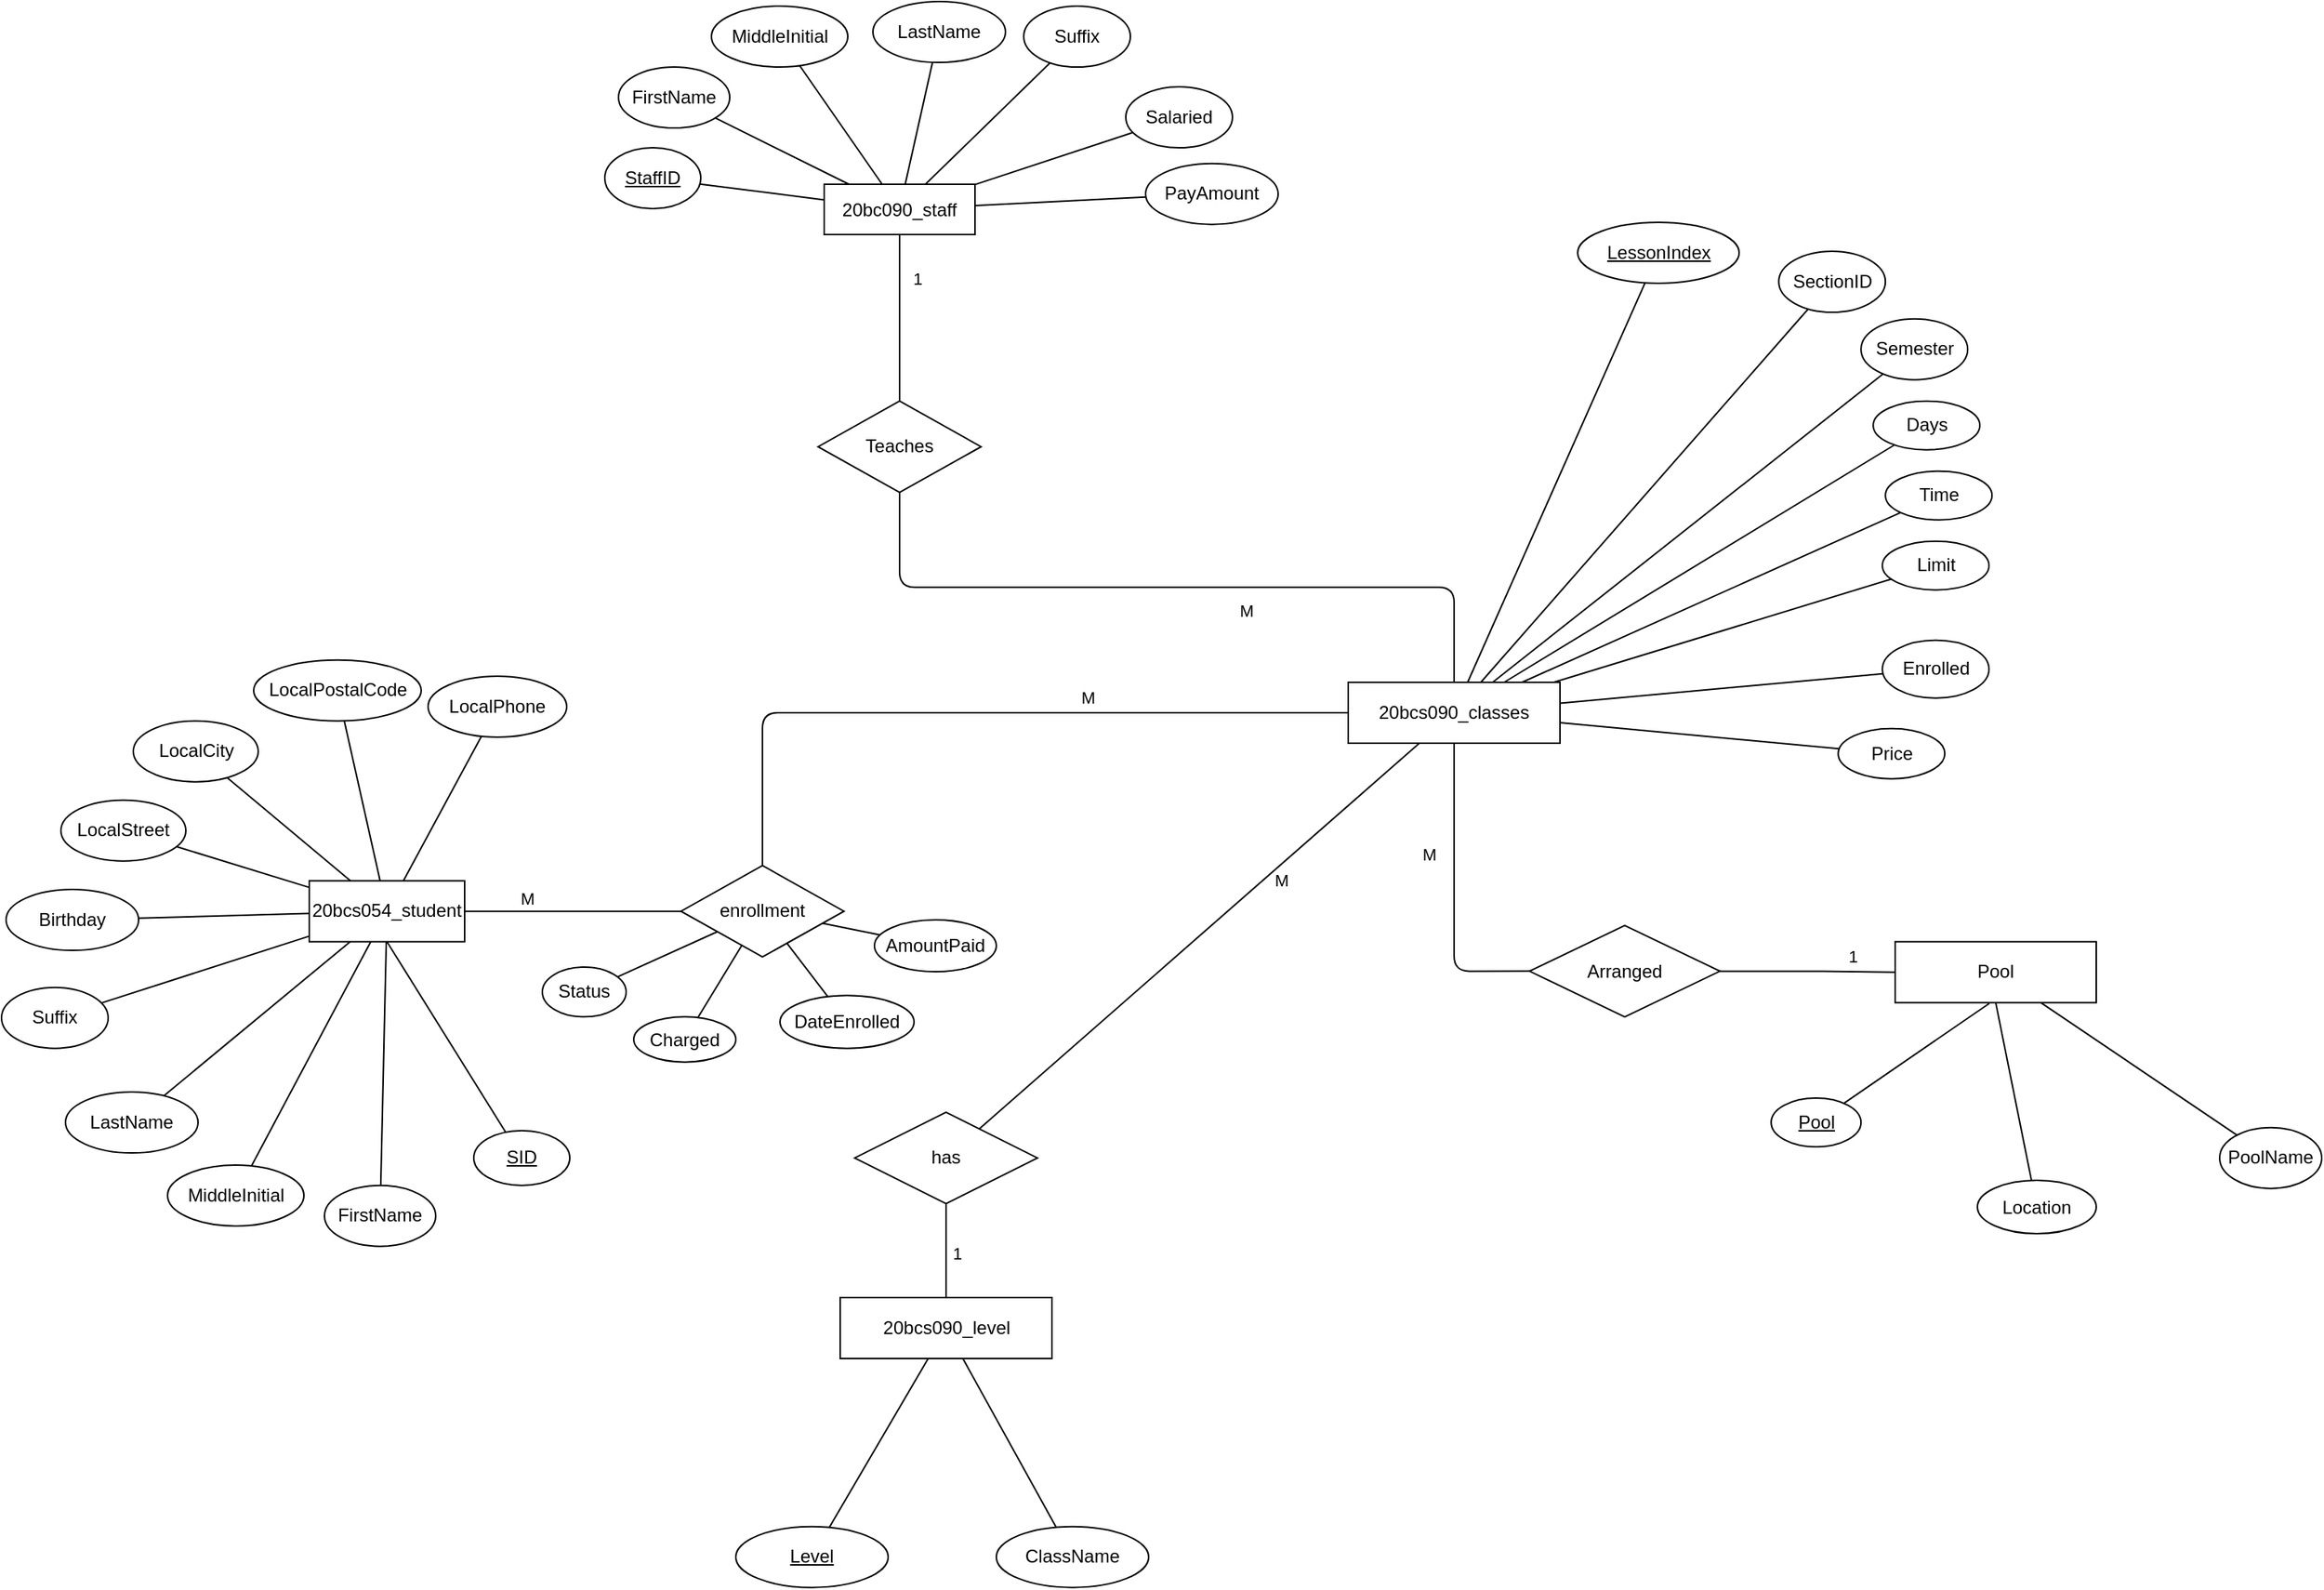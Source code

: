 <mxfile version="16.4.0" type="device"><diagram id="lTKcX8CWJpldXRQa8QjM" name="Page-1"><mxGraphModel dx="1978" dy="1405" grid="0" gridSize="10" guides="1" tooltips="1" connect="1" arrows="1" fold="1" page="0" pageScale="1" pageWidth="1100" pageHeight="850" math="0" shadow="0"><root><mxCell id="0"/><mxCell id="1" parent="0"/><mxCell id="DcmBrMfT6RgIFSw1Zs6l-25" style="edgeStyle=orthogonalEdgeStyle;curved=0;rounded=1;sketch=0;orthogonalLoop=1;jettySize=auto;html=1;entryX=0;entryY=0.5;entryDx=0;entryDy=0;endArrow=none;endFill=0;" parent="1" source="DcmBrMfT6RgIFSw1Zs6l-1" target="DcmBrMfT6RgIFSw1Zs6l-3" edge="1"><mxGeometry relative="1" as="geometry"/></mxCell><mxCell id="DcmBrMfT6RgIFSw1Zs6l-32" value="M" style="edgeLabel;html=1;align=center;verticalAlign=middle;resizable=0;points=[];labelBackgroundColor=none;" parent="DcmBrMfT6RgIFSw1Zs6l-25" vertex="1" connectable="0"><mxGeometry x="-0.165" relative="1" as="geometry"><mxPoint x="-19" y="-9" as="offset"/></mxGeometry></mxCell><mxCell id="DcmBrMfT6RgIFSw1Zs6l-1" value="20bcs054_student" style="whiteSpace=wrap;html=1;align=center;rounded=0;sketch=0;" parent="1" vertex="1"><mxGeometry x="17" y="227.33" width="102" height="40" as="geometry"/></mxCell><mxCell id="DcmBrMfT6RgIFSw1Zs6l-18" value="M" style="rounded=1;sketch=0;orthogonalLoop=1;jettySize=auto;html=1;endArrow=none;endFill=0;labelBackgroundColor=none;" parent="1" source="DcmBrMfT6RgIFSw1Zs6l-2" target="DcmBrMfT6RgIFSw1Zs6l-15" edge="1"><mxGeometry x="-0.333" y="8" relative="1" as="geometry"><mxPoint as="offset"/></mxGeometry></mxCell><mxCell id="DcmBrMfT6RgIFSw1Zs6l-23" style="edgeStyle=orthogonalEdgeStyle;curved=0;rounded=1;sketch=0;orthogonalLoop=1;jettySize=auto;html=1;entryX=0;entryY=0.5;entryDx=0;entryDy=0;endArrow=none;endFill=0;" parent="1" source="DcmBrMfT6RgIFSw1Zs6l-2" target="DcmBrMfT6RgIFSw1Zs6l-13" edge="1"><mxGeometry relative="1" as="geometry"/></mxCell><mxCell id="DcmBrMfT6RgIFSw1Zs6l-28" value="M" style="edgeLabel;html=1;align=center;verticalAlign=middle;resizable=0;points=[];labelBackgroundColor=none;" parent="DcmBrMfT6RgIFSw1Zs6l-23" vertex="1" connectable="0"><mxGeometry x="-0.165" relative="1" as="geometry"><mxPoint x="-17" y="-10" as="offset"/></mxGeometry></mxCell><mxCell id="DcmBrMfT6RgIFSw1Zs6l-30" style="edgeStyle=orthogonalEdgeStyle;curved=0;rounded=1;sketch=0;orthogonalLoop=1;jettySize=auto;html=1;exitX=0;exitY=0.5;exitDx=0;exitDy=0;endArrow=none;endFill=0;" parent="1" source="DcmBrMfT6RgIFSw1Zs6l-2" target="DcmBrMfT6RgIFSw1Zs6l-3" edge="1"><mxGeometry relative="1" as="geometry"/></mxCell><mxCell id="DcmBrMfT6RgIFSw1Zs6l-31" value="M" style="edgeLabel;html=1;align=center;verticalAlign=middle;resizable=0;points=[];labelBackgroundColor=none;" parent="DcmBrMfT6RgIFSw1Zs6l-30" vertex="1" connectable="0"><mxGeometry x="-0.146" y="1" relative="1" as="geometry"><mxPoint x="36" y="-11" as="offset"/></mxGeometry></mxCell><mxCell id="DcmBrMfT6RgIFSw1Zs6l-2" value="20bcs090_classes" style="whiteSpace=wrap;html=1;align=center;rounded=0;sketch=0;" parent="1" vertex="1"><mxGeometry x="699" y="97.0" width="139" height="40" as="geometry"/></mxCell><mxCell id="DcmBrMfT6RgIFSw1Zs6l-3" value="enrollment" style="shape=rhombus;perimeter=rhombusPerimeter;whiteSpace=wrap;html=1;align=center;rounded=0;sketch=0;" parent="1" vertex="1"><mxGeometry x="261" y="217.33" width="107" height="60" as="geometry"/></mxCell><mxCell id="DcmBrMfT6RgIFSw1Zs6l-21" value="1" style="edgeStyle=orthogonalEdgeStyle;curved=0;rounded=1;sketch=0;orthogonalLoop=1;jettySize=auto;html=1;endArrow=none;endFill=0;labelBackgroundColor=none;" parent="1" source="DcmBrMfT6RgIFSw1Zs6l-7" target="DcmBrMfT6RgIFSw1Zs6l-10" edge="1"><mxGeometry x="-0.465" y="11" relative="1" as="geometry"><mxPoint as="offset"/></mxGeometry></mxCell><mxCell id="DcmBrMfT6RgIFSw1Zs6l-7" value="20bc090_staff" style="whiteSpace=wrap;html=1;align=center;rounded=0;sketch=0;" parent="1" vertex="1"><mxGeometry x="355" y="-230.0" width="99" height="33.01" as="geometry"/></mxCell><mxCell id="DcmBrMfT6RgIFSw1Zs6l-20" style="edgeStyle=orthogonalEdgeStyle;curved=0;rounded=1;sketch=0;orthogonalLoop=1;jettySize=auto;html=1;exitX=0.5;exitY=1;exitDx=0;exitDy=0;entryX=0.5;entryY=0;entryDx=0;entryDy=0;endArrow=none;endFill=0;" parent="1" source="DcmBrMfT6RgIFSw1Zs6l-10" target="DcmBrMfT6RgIFSw1Zs6l-2" edge="1"><mxGeometry relative="1" as="geometry"/></mxCell><mxCell id="DcmBrMfT6RgIFSw1Zs6l-33" value="M" style="edgeLabel;html=1;align=center;verticalAlign=middle;resizable=0;points=[];labelBackgroundColor=none;" parent="DcmBrMfT6RgIFSw1Zs6l-20" vertex="1" connectable="0"><mxGeometry x="0.148" y="1" relative="1" as="geometry"><mxPoint x="9" y="16" as="offset"/></mxGeometry></mxCell><mxCell id="DcmBrMfT6RgIFSw1Zs6l-10" value="Teaches" style="shape=rhombus;perimeter=rhombusPerimeter;whiteSpace=wrap;html=1;align=center;rounded=0;sketch=0;" parent="1" vertex="1"><mxGeometry x="351" y="-87.67" width="107" height="60" as="geometry"/></mxCell><mxCell id="DcmBrMfT6RgIFSw1Zs6l-12" value="Pool" style="whiteSpace=wrap;html=1;align=center;rounded=0;sketch=0;" parent="1" vertex="1"><mxGeometry x="1058" y="267.33" width="132" height="40" as="geometry"/></mxCell><mxCell id="DcmBrMfT6RgIFSw1Zs6l-24" style="edgeStyle=orthogonalEdgeStyle;curved=0;rounded=1;sketch=0;orthogonalLoop=1;jettySize=auto;html=1;entryX=0;entryY=0.5;entryDx=0;entryDy=0;endArrow=none;endFill=0;" parent="1" source="DcmBrMfT6RgIFSw1Zs6l-13" target="DcmBrMfT6RgIFSw1Zs6l-12" edge="1"><mxGeometry relative="1" as="geometry"/></mxCell><mxCell id="DcmBrMfT6RgIFSw1Zs6l-27" value="&lt;font color=&quot;#000000&quot;&gt;1&lt;/font&gt;" style="edgeLabel;html=1;align=center;verticalAlign=middle;resizable=0;points=[];labelBackgroundColor=none;" parent="DcmBrMfT6RgIFSw1Zs6l-24" vertex="1" connectable="0"><mxGeometry x="0.36" y="-1" relative="1" as="geometry"><mxPoint x="9" y="-12" as="offset"/></mxGeometry></mxCell><mxCell id="DcmBrMfT6RgIFSw1Zs6l-13" value="Arranged" style="shape=rhombus;perimeter=rhombusPerimeter;whiteSpace=wrap;html=1;align=center;rounded=0;sketch=0;" parent="1" vertex="1"><mxGeometry x="818" y="256.67" width="125" height="60" as="geometry"/></mxCell><mxCell id="DcmBrMfT6RgIFSw1Zs6l-14" value="20bcs090_level" style="whiteSpace=wrap;html=1;align=center;rounded=0;sketch=0;" parent="1" vertex="1"><mxGeometry x="365.5" y="501.0" width="139" height="40" as="geometry"/></mxCell><mxCell id="DcmBrMfT6RgIFSw1Zs6l-19" value="1" style="edgeStyle=orthogonalEdgeStyle;curved=0;rounded=1;sketch=0;orthogonalLoop=1;jettySize=auto;html=1;entryX=0.5;entryY=0;entryDx=0;entryDy=0;endArrow=none;endFill=0;labelBackgroundColor=none;" parent="1" source="DcmBrMfT6RgIFSw1Zs6l-15" target="DcmBrMfT6RgIFSw1Zs6l-14" edge="1"><mxGeometry x="0.068" y="7" relative="1" as="geometry"><mxPoint as="offset"/></mxGeometry></mxCell><mxCell id="DcmBrMfT6RgIFSw1Zs6l-15" value="has" style="shape=rhombus;perimeter=rhombusPerimeter;whiteSpace=wrap;html=1;align=center;rounded=0;sketch=0;" parent="1" vertex="1"><mxGeometry x="375" y="379.33" width="120" height="60" as="geometry"/></mxCell><mxCell id="DcmBrMfT6RgIFSw1Zs6l-43" style="edgeStyle=none;rounded=1;sketch=0;orthogonalLoop=1;jettySize=auto;html=1;labelBackgroundColor=none;endArrow=none;endFill=0;" parent="1" source="DcmBrMfT6RgIFSw1Zs6l-39" target="DcmBrMfT6RgIFSw1Zs6l-14" edge="1"><mxGeometry relative="1" as="geometry"/></mxCell><mxCell id="DcmBrMfT6RgIFSw1Zs6l-39" value="ClassName" style="ellipse;whiteSpace=wrap;html=1;align=center;rounded=0;labelBackgroundColor=none;sketch=0;" parent="1" vertex="1"><mxGeometry x="468" y="651.33" width="100" height="40" as="geometry"/></mxCell><mxCell id="DcmBrMfT6RgIFSw1Zs6l-42" style="rounded=1;sketch=0;orthogonalLoop=1;jettySize=auto;html=1;labelBackgroundColor=none;endArrow=none;endFill=0;" parent="1" source="DcmBrMfT6RgIFSw1Zs6l-41" target="DcmBrMfT6RgIFSw1Zs6l-14" edge="1"><mxGeometry relative="1" as="geometry"/></mxCell><mxCell id="DcmBrMfT6RgIFSw1Zs6l-41" value="Level" style="ellipse;whiteSpace=wrap;html=1;align=center;fontStyle=4;rounded=0;labelBackgroundColor=none;sketch=0;" parent="1" vertex="1"><mxGeometry x="297" y="651.33" width="100" height="40" as="geometry"/></mxCell><mxCell id="DcmBrMfT6RgIFSw1Zs6l-48" style="edgeStyle=none;rounded=1;sketch=0;orthogonalLoop=1;jettySize=auto;html=1;entryX=0.468;entryY=1.013;entryDx=0;entryDy=0;entryPerimeter=0;labelBackgroundColor=none;endArrow=none;endFill=0;" parent="1" source="DcmBrMfT6RgIFSw1Zs6l-44" target="DcmBrMfT6RgIFSw1Zs6l-12" edge="1"><mxGeometry relative="1" as="geometry"/></mxCell><mxCell id="DcmBrMfT6RgIFSw1Zs6l-44" value="Pool" style="ellipse;whiteSpace=wrap;html=1;align=center;fontStyle=4;rounded=0;labelBackgroundColor=none;sketch=0;" parent="1" vertex="1"><mxGeometry x="976.6" y="370" width="59" height="32" as="geometry"/></mxCell><mxCell id="DcmBrMfT6RgIFSw1Zs6l-49" style="edgeStyle=none;rounded=1;sketch=0;orthogonalLoop=1;jettySize=auto;html=1;labelBackgroundColor=none;endArrow=none;endFill=0;" parent="1" source="DcmBrMfT6RgIFSw1Zs6l-45" target="DcmBrMfT6RgIFSw1Zs6l-12" edge="1"><mxGeometry relative="1" as="geometry"/></mxCell><mxCell id="DcmBrMfT6RgIFSw1Zs6l-45" value="PoolName" style="ellipse;whiteSpace=wrap;html=1;align=center;rounded=0;labelBackgroundColor=none;sketch=0;" parent="1" vertex="1"><mxGeometry x="1271" y="389.33" width="67" height="40" as="geometry"/></mxCell><mxCell id="DcmBrMfT6RgIFSw1Zs6l-50" style="edgeStyle=none;rounded=1;sketch=0;orthogonalLoop=1;jettySize=auto;html=1;labelBackgroundColor=none;endArrow=none;endFill=0;entryX=0.5;entryY=1;entryDx=0;entryDy=0;" parent="1" source="DcmBrMfT6RgIFSw1Zs6l-46" target="DcmBrMfT6RgIFSw1Zs6l-12" edge="1"><mxGeometry relative="1" as="geometry"/></mxCell><mxCell id="DcmBrMfT6RgIFSw1Zs6l-46" value="Location" style="ellipse;whiteSpace=wrap;html=1;align=center;rounded=0;labelBackgroundColor=none;sketch=0;" parent="1" vertex="1"><mxGeometry x="1112" y="424" width="78" height="35" as="geometry"/></mxCell><mxCell id="DcmBrMfT6RgIFSw1Zs6l-63" style="edgeStyle=none;rounded=1;sketch=0;orthogonalLoop=1;jettySize=auto;html=1;labelBackgroundColor=none;endArrow=none;endFill=0;" parent="1" source="DcmBrMfT6RgIFSw1Zs6l-51" target="DcmBrMfT6RgIFSw1Zs6l-7" edge="1"><mxGeometry relative="1" as="geometry"/></mxCell><mxCell id="DcmBrMfT6RgIFSw1Zs6l-51" value="FirstName" style="ellipse;whiteSpace=wrap;html=1;align=center;rounded=0;labelBackgroundColor=none;sketch=0;" parent="1" vertex="1"><mxGeometry x="220" y="-307.0" width="73" height="40" as="geometry"/></mxCell><mxCell id="DcmBrMfT6RgIFSw1Zs6l-64" style="edgeStyle=none;rounded=1;sketch=0;orthogonalLoop=1;jettySize=auto;html=1;labelBackgroundColor=none;endArrow=none;endFill=0;" parent="1" source="DcmBrMfT6RgIFSw1Zs6l-52" target="DcmBrMfT6RgIFSw1Zs6l-7" edge="1"><mxGeometry relative="1" as="geometry"/></mxCell><mxCell id="DcmBrMfT6RgIFSw1Zs6l-52" value="StaffID" style="ellipse;whiteSpace=wrap;html=1;align=center;fontStyle=4;rounded=0;labelBackgroundColor=none;sketch=0;" parent="1" vertex="1"><mxGeometry x="211" y="-254.0" width="63" height="40" as="geometry"/></mxCell><mxCell id="DcmBrMfT6RgIFSw1Zs6l-62" style="edgeStyle=none;rounded=1;sketch=0;orthogonalLoop=1;jettySize=auto;html=1;labelBackgroundColor=none;endArrow=none;endFill=0;" parent="1" source="DcmBrMfT6RgIFSw1Zs6l-53" target="DcmBrMfT6RgIFSw1Zs6l-7" edge="1"><mxGeometry relative="1" as="geometry"/></mxCell><mxCell id="DcmBrMfT6RgIFSw1Zs6l-53" value="MiddleInitial" style="ellipse;whiteSpace=wrap;html=1;align=center;rounded=0;labelBackgroundColor=none;sketch=0;" parent="1" vertex="1"><mxGeometry x="281" y="-347.0" width="89.5" height="40" as="geometry"/></mxCell><mxCell id="DcmBrMfT6RgIFSw1Zs6l-61" style="edgeStyle=none;rounded=1;sketch=0;orthogonalLoop=1;jettySize=auto;html=1;labelBackgroundColor=none;endArrow=none;endFill=0;" parent="1" source="DcmBrMfT6RgIFSw1Zs6l-54" target="DcmBrMfT6RgIFSw1Zs6l-7" edge="1"><mxGeometry relative="1" as="geometry"/></mxCell><mxCell id="DcmBrMfT6RgIFSw1Zs6l-54" value="LastName" style="ellipse;whiteSpace=wrap;html=1;align=center;rounded=0;labelBackgroundColor=none;sketch=0;" parent="1" vertex="1"><mxGeometry x="387" y="-350.0" width="87" height="40" as="geometry"/></mxCell><mxCell id="DcmBrMfT6RgIFSw1Zs6l-60" style="edgeStyle=none;rounded=1;sketch=0;orthogonalLoop=1;jettySize=auto;html=1;labelBackgroundColor=none;endArrow=none;endFill=0;" parent="1" source="DcmBrMfT6RgIFSw1Zs6l-55" target="DcmBrMfT6RgIFSw1Zs6l-7" edge="1"><mxGeometry relative="1" as="geometry"/></mxCell><mxCell id="DcmBrMfT6RgIFSw1Zs6l-55" value="Suffix" style="ellipse;whiteSpace=wrap;html=1;align=center;rounded=0;labelBackgroundColor=none;sketch=0;" parent="1" vertex="1"><mxGeometry x="486" y="-347.0" width="70" height="40" as="geometry"/></mxCell><mxCell id="DcmBrMfT6RgIFSw1Zs6l-59" style="edgeStyle=none;rounded=1;sketch=0;orthogonalLoop=1;jettySize=auto;html=1;labelBackgroundColor=none;endArrow=none;endFill=0;" parent="1" source="DcmBrMfT6RgIFSw1Zs6l-56" target="DcmBrMfT6RgIFSw1Zs6l-7" edge="1"><mxGeometry relative="1" as="geometry"/></mxCell><mxCell id="DcmBrMfT6RgIFSw1Zs6l-56" value="Salaried" style="ellipse;whiteSpace=wrap;html=1;align=center;rounded=0;labelBackgroundColor=none;sketch=0;" parent="1" vertex="1"><mxGeometry x="553" y="-294.0" width="70" height="40" as="geometry"/></mxCell><mxCell id="DcmBrMfT6RgIFSw1Zs6l-58" value="" style="edgeStyle=none;rounded=1;sketch=0;orthogonalLoop=1;jettySize=auto;html=1;labelBackgroundColor=none;endArrow=none;endFill=0;" parent="1" source="DcmBrMfT6RgIFSw1Zs6l-57" target="DcmBrMfT6RgIFSw1Zs6l-7" edge="1"><mxGeometry relative="1" as="geometry"><mxPoint x="556.122" y="-219.504" as="sourcePoint"/></mxGeometry></mxCell><mxCell id="DcmBrMfT6RgIFSw1Zs6l-57" value="PayAmount" style="ellipse;whiteSpace=wrap;html=1;align=center;rounded=0;labelBackgroundColor=none;sketch=0;" parent="1" vertex="1"><mxGeometry x="566" y="-243.67" width="87" height="40" as="geometry"/></mxCell><mxCell id="DcmBrMfT6RgIFSw1Zs6l-77" style="edgeStyle=none;rounded=1;sketch=0;orthogonalLoop=1;jettySize=auto;html=1;labelBackgroundColor=none;endArrow=none;endFill=0;" parent="1" source="DcmBrMfT6RgIFSw1Zs6l-65" target="DcmBrMfT6RgIFSw1Zs6l-2" edge="1"><mxGeometry relative="1" as="geometry"/></mxCell><mxCell id="DcmBrMfT6RgIFSw1Zs6l-65" value="LessonIndex" style="ellipse;whiteSpace=wrap;html=1;align=center;fontStyle=4;rounded=0;labelBackgroundColor=none;sketch=0;" parent="1" vertex="1"><mxGeometry x="849.6" y="-205" width="106" height="40" as="geometry"/></mxCell><mxCell id="DcmBrMfT6RgIFSw1Zs6l-78" style="edgeStyle=none;rounded=1;sketch=0;orthogonalLoop=1;jettySize=auto;html=1;labelBackgroundColor=none;endArrow=none;endFill=0;" parent="1" source="DcmBrMfT6RgIFSw1Zs6l-67" target="DcmBrMfT6RgIFSw1Zs6l-2" edge="1"><mxGeometry relative="1" as="geometry"/></mxCell><mxCell id="DcmBrMfT6RgIFSw1Zs6l-67" value="SectionID" style="ellipse;whiteSpace=wrap;html=1;align=center;rounded=0;labelBackgroundColor=none;sketch=0;" parent="1" vertex="1"><mxGeometry x="981.6" y="-186" width="70" height="40" as="geometry"/></mxCell><mxCell id="DcmBrMfT6RgIFSw1Zs6l-79" style="edgeStyle=none;rounded=1;sketch=0;orthogonalLoop=1;jettySize=auto;html=1;labelBackgroundColor=none;endArrow=none;endFill=0;" parent="1" source="DcmBrMfT6RgIFSw1Zs6l-68" target="DcmBrMfT6RgIFSw1Zs6l-2" edge="1"><mxGeometry relative="1" as="geometry"/></mxCell><mxCell id="DcmBrMfT6RgIFSw1Zs6l-68" value="Semester" style="ellipse;whiteSpace=wrap;html=1;align=center;rounded=0;labelBackgroundColor=none;sketch=0;" parent="1" vertex="1"><mxGeometry x="1035.6" y="-141.67" width="70" height="40" as="geometry"/></mxCell><mxCell id="DcmBrMfT6RgIFSw1Zs6l-80" style="edgeStyle=none;rounded=1;sketch=0;orthogonalLoop=1;jettySize=auto;html=1;labelBackgroundColor=none;endArrow=none;endFill=0;" parent="1" source="DcmBrMfT6RgIFSw1Zs6l-69" target="DcmBrMfT6RgIFSw1Zs6l-2" edge="1"><mxGeometry relative="1" as="geometry"/></mxCell><mxCell id="DcmBrMfT6RgIFSw1Zs6l-69" value="Days" style="ellipse;whiteSpace=wrap;html=1;align=center;rounded=0;labelBackgroundColor=none;sketch=0;" parent="1" vertex="1"><mxGeometry x="1043.6" y="-87.67" width="70" height="32" as="geometry"/></mxCell><mxCell id="DcmBrMfT6RgIFSw1Zs6l-81" style="edgeStyle=none;rounded=1;sketch=0;orthogonalLoop=1;jettySize=auto;html=1;labelBackgroundColor=none;endArrow=none;endFill=0;" parent="1" source="DcmBrMfT6RgIFSw1Zs6l-70" target="DcmBrMfT6RgIFSw1Zs6l-2" edge="1"><mxGeometry relative="1" as="geometry"/></mxCell><mxCell id="DcmBrMfT6RgIFSw1Zs6l-70" value="Time" style="ellipse;whiteSpace=wrap;html=1;align=center;rounded=0;labelBackgroundColor=none;sketch=0;" parent="1" vertex="1"><mxGeometry x="1051.6" y="-41.67" width="70" height="32" as="geometry"/></mxCell><mxCell id="DcmBrMfT6RgIFSw1Zs6l-82" style="edgeStyle=none;rounded=1;sketch=0;orthogonalLoop=1;jettySize=auto;html=1;labelBackgroundColor=none;endArrow=none;endFill=0;" parent="1" source="DcmBrMfT6RgIFSw1Zs6l-73" target="DcmBrMfT6RgIFSw1Zs6l-2" edge="1"><mxGeometry relative="1" as="geometry"/></mxCell><mxCell id="DcmBrMfT6RgIFSw1Zs6l-73" value="Limit" style="ellipse;whiteSpace=wrap;html=1;align=center;rounded=0;labelBackgroundColor=none;sketch=0;" parent="1" vertex="1"><mxGeometry x="1049.6" y="4.33" width="70" height="32" as="geometry"/></mxCell><mxCell id="DcmBrMfT6RgIFSw1Zs6l-83" style="edgeStyle=none;rounded=1;sketch=0;orthogonalLoop=1;jettySize=auto;html=1;labelBackgroundColor=none;endArrow=none;endFill=0;" parent="1" source="DcmBrMfT6RgIFSw1Zs6l-74" target="DcmBrMfT6RgIFSw1Zs6l-2" edge="1"><mxGeometry relative="1" as="geometry"/></mxCell><mxCell id="DcmBrMfT6RgIFSw1Zs6l-74" value="Enrolled" style="ellipse;whiteSpace=wrap;html=1;align=center;rounded=0;labelBackgroundColor=none;sketch=0;" parent="1" vertex="1"><mxGeometry x="1049.6" y="69.33" width="70" height="38" as="geometry"/></mxCell><mxCell id="DcmBrMfT6RgIFSw1Zs6l-84" style="edgeStyle=none;rounded=1;sketch=0;orthogonalLoop=1;jettySize=auto;html=1;labelBackgroundColor=none;endArrow=none;endFill=0;" parent="1" source="DcmBrMfT6RgIFSw1Zs6l-75" target="DcmBrMfT6RgIFSw1Zs6l-2" edge="1"><mxGeometry relative="1" as="geometry"/></mxCell><mxCell id="DcmBrMfT6RgIFSw1Zs6l-75" value="Price" style="ellipse;whiteSpace=wrap;html=1;align=center;rounded=0;labelBackgroundColor=none;sketch=0;" parent="1" vertex="1"><mxGeometry x="1020.6" y="127.33" width="70" height="33" as="geometry"/></mxCell><mxCell id="DcmBrMfT6RgIFSw1Zs6l-104" style="edgeStyle=none;rounded=1;sketch=0;orthogonalLoop=1;jettySize=auto;html=1;entryX=0.5;entryY=1;entryDx=0;entryDy=0;labelBackgroundColor=none;endArrow=none;endFill=0;" parent="1" source="DcmBrMfT6RgIFSw1Zs6l-92" target="DcmBrMfT6RgIFSw1Zs6l-1" edge="1"><mxGeometry relative="1" as="geometry"/></mxCell><mxCell id="DcmBrMfT6RgIFSw1Zs6l-92" value="SID" style="ellipse;whiteSpace=wrap;html=1;align=center;fontStyle=4;rounded=0;labelBackgroundColor=none;sketch=0;" parent="1" vertex="1"><mxGeometry x="125" y="391.33" width="63" height="36" as="geometry"/></mxCell><mxCell id="DcmBrMfT6RgIFSw1Zs6l-105" style="edgeStyle=none;rounded=1;sketch=0;orthogonalLoop=1;jettySize=auto;html=1;labelBackgroundColor=none;endArrow=none;endFill=0;" parent="1" source="DcmBrMfT6RgIFSw1Zs6l-93" target="DcmBrMfT6RgIFSw1Zs6l-1" edge="1"><mxGeometry relative="1" as="geometry"/></mxCell><mxCell id="DcmBrMfT6RgIFSw1Zs6l-93" value="FirstName" style="ellipse;whiteSpace=wrap;html=1;align=center;rounded=0;labelBackgroundColor=none;sketch=0;" parent="1" vertex="1"><mxGeometry x="27" y="427.33" width="73" height="40" as="geometry"/></mxCell><mxCell id="DcmBrMfT6RgIFSw1Zs6l-106" style="edgeStyle=none;rounded=1;sketch=0;orthogonalLoop=1;jettySize=auto;html=1;labelBackgroundColor=none;endArrow=none;endFill=0;" parent="1" source="DcmBrMfT6RgIFSw1Zs6l-95" target="DcmBrMfT6RgIFSw1Zs6l-1" edge="1"><mxGeometry relative="1" as="geometry"/></mxCell><mxCell id="DcmBrMfT6RgIFSw1Zs6l-95" value="MiddleInitial" style="ellipse;whiteSpace=wrap;html=1;align=center;rounded=0;labelBackgroundColor=none;sketch=0;" parent="1" vertex="1"><mxGeometry x="-76" y="414" width="89.5" height="40" as="geometry"/></mxCell><mxCell id="DcmBrMfT6RgIFSw1Zs6l-107" style="edgeStyle=none;rounded=1;sketch=0;orthogonalLoop=1;jettySize=auto;html=1;labelBackgroundColor=none;endArrow=none;endFill=0;" parent="1" source="DcmBrMfT6RgIFSw1Zs6l-96" target="DcmBrMfT6RgIFSw1Zs6l-1" edge="1"><mxGeometry relative="1" as="geometry"/></mxCell><mxCell id="DcmBrMfT6RgIFSw1Zs6l-96" value="LastName" style="ellipse;whiteSpace=wrap;html=1;align=center;rounded=0;labelBackgroundColor=none;sketch=0;" parent="1" vertex="1"><mxGeometry x="-143" y="366" width="87" height="40" as="geometry"/></mxCell><mxCell id="DcmBrMfT6RgIFSw1Zs6l-108" style="edgeStyle=none;rounded=1;sketch=0;orthogonalLoop=1;jettySize=auto;html=1;labelBackgroundColor=none;endArrow=none;endFill=0;" parent="1" source="DcmBrMfT6RgIFSw1Zs6l-97" target="DcmBrMfT6RgIFSw1Zs6l-1" edge="1"><mxGeometry relative="1" as="geometry"/></mxCell><mxCell id="DcmBrMfT6RgIFSw1Zs6l-97" value="Suffix" style="ellipse;whiteSpace=wrap;html=1;align=center;rounded=0;labelBackgroundColor=none;sketch=0;" parent="1" vertex="1"><mxGeometry x="-185" y="297.33" width="70" height="40" as="geometry"/></mxCell><mxCell id="DcmBrMfT6RgIFSw1Zs6l-110" style="edgeStyle=none;rounded=1;sketch=0;orthogonalLoop=1;jettySize=auto;html=1;labelBackgroundColor=none;endArrow=none;endFill=0;" parent="1" source="DcmBrMfT6RgIFSw1Zs6l-98" target="DcmBrMfT6RgIFSw1Zs6l-1" edge="1"><mxGeometry relative="1" as="geometry"/></mxCell><mxCell id="DcmBrMfT6RgIFSw1Zs6l-98" value="LocalStreet" style="ellipse;whiteSpace=wrap;html=1;align=center;rounded=0;labelBackgroundColor=none;sketch=0;" parent="1" vertex="1"><mxGeometry x="-146" y="174.33" width="82" height="40" as="geometry"/></mxCell><mxCell id="DcmBrMfT6RgIFSw1Zs6l-109" style="edgeStyle=none;rounded=1;sketch=0;orthogonalLoop=1;jettySize=auto;html=1;labelBackgroundColor=none;endArrow=none;endFill=0;" parent="1" source="DcmBrMfT6RgIFSw1Zs6l-99" target="DcmBrMfT6RgIFSw1Zs6l-1" edge="1"><mxGeometry relative="1" as="geometry"/></mxCell><mxCell id="DcmBrMfT6RgIFSw1Zs6l-99" value="Birthday" style="ellipse;whiteSpace=wrap;html=1;align=center;rounded=0;labelBackgroundColor=none;sketch=0;" parent="1" vertex="1"><mxGeometry x="-182" y="233" width="87" height="40" as="geometry"/></mxCell><mxCell id="DcmBrMfT6RgIFSw1Zs6l-111" style="edgeStyle=none;rounded=1;sketch=0;orthogonalLoop=1;jettySize=auto;html=1;labelBackgroundColor=none;endArrow=none;endFill=0;" parent="1" source="DcmBrMfT6RgIFSw1Zs6l-100" target="DcmBrMfT6RgIFSw1Zs6l-1" edge="1"><mxGeometry relative="1" as="geometry"/></mxCell><mxCell id="DcmBrMfT6RgIFSw1Zs6l-100" value="LocalCity" style="ellipse;whiteSpace=wrap;html=1;align=center;rounded=0;labelBackgroundColor=none;sketch=0;" parent="1" vertex="1"><mxGeometry x="-98.5" y="122.33" width="82" height="40" as="geometry"/></mxCell><mxCell id="DcmBrMfT6RgIFSw1Zs6l-112" style="edgeStyle=none;rounded=1;sketch=0;orthogonalLoop=1;jettySize=auto;html=1;labelBackgroundColor=none;endArrow=none;endFill=0;" parent="1" source="DcmBrMfT6RgIFSw1Zs6l-101" target="DcmBrMfT6RgIFSw1Zs6l-1" edge="1"><mxGeometry relative="1" as="geometry"/></mxCell><mxCell id="DcmBrMfT6RgIFSw1Zs6l-101" value="LocalPostalCode" style="ellipse;whiteSpace=wrap;html=1;align=center;rounded=0;labelBackgroundColor=none;sketch=0;" parent="1" vertex="1"><mxGeometry x="-19.5" y="82.33" width="110" height="40" as="geometry"/></mxCell><mxCell id="DcmBrMfT6RgIFSw1Zs6l-113" style="edgeStyle=none;rounded=1;sketch=0;orthogonalLoop=1;jettySize=auto;html=1;labelBackgroundColor=none;endArrow=none;endFill=0;" parent="1" source="DcmBrMfT6RgIFSw1Zs6l-102" target="DcmBrMfT6RgIFSw1Zs6l-1" edge="1"><mxGeometry relative="1" as="geometry"/></mxCell><mxCell id="DcmBrMfT6RgIFSw1Zs6l-102" value="LocalPhone" style="ellipse;whiteSpace=wrap;html=1;align=center;rounded=0;labelBackgroundColor=none;sketch=0;" parent="1" vertex="1"><mxGeometry x="95" y="93" width="91" height="40" as="geometry"/></mxCell><mxCell id="DcmBrMfT6RgIFSw1Zs6l-118" style="edgeStyle=none;rounded=1;sketch=0;orthogonalLoop=1;jettySize=auto;html=1;labelBackgroundColor=none;endArrow=none;endFill=0;" parent="1" source="DcmBrMfT6RgIFSw1Zs6l-114" target="DcmBrMfT6RgIFSw1Zs6l-3" edge="1"><mxGeometry relative="1" as="geometry"/></mxCell><mxCell id="DcmBrMfT6RgIFSw1Zs6l-114" value="Status" style="ellipse;whiteSpace=wrap;html=1;align=center;rounded=0;labelBackgroundColor=none;sketch=0;" parent="1" vertex="1"><mxGeometry x="170" y="284" width="55" height="32.67" as="geometry"/></mxCell><mxCell id="DcmBrMfT6RgIFSw1Zs6l-120" style="edgeStyle=none;rounded=1;sketch=0;orthogonalLoop=1;jettySize=auto;html=1;labelBackgroundColor=none;endArrow=none;endFill=0;" parent="1" source="DcmBrMfT6RgIFSw1Zs6l-115" target="DcmBrMfT6RgIFSw1Zs6l-3" edge="1"><mxGeometry relative="1" as="geometry"/></mxCell><mxCell id="DcmBrMfT6RgIFSw1Zs6l-115" value="Charged" style="ellipse;whiteSpace=wrap;html=1;align=center;rounded=0;labelBackgroundColor=none;sketch=0;" parent="1" vertex="1"><mxGeometry x="230" y="316.67" width="67" height="29.67" as="geometry"/></mxCell><mxCell id="DcmBrMfT6RgIFSw1Zs6l-122" style="edgeStyle=none;rounded=1;sketch=0;orthogonalLoop=1;jettySize=auto;html=1;labelBackgroundColor=none;endArrow=none;endFill=0;" parent="1" source="DcmBrMfT6RgIFSw1Zs6l-116" target="DcmBrMfT6RgIFSw1Zs6l-3" edge="1"><mxGeometry relative="1" as="geometry"/></mxCell><mxCell id="DcmBrMfT6RgIFSw1Zs6l-116" value="AmountPaid" style="ellipse;whiteSpace=wrap;html=1;align=center;rounded=0;labelBackgroundColor=none;sketch=0;" parent="1" vertex="1"><mxGeometry x="388" y="253" width="80" height="34" as="geometry"/></mxCell><mxCell id="DcmBrMfT6RgIFSw1Zs6l-121" style="edgeStyle=none;rounded=1;sketch=0;orthogonalLoop=1;jettySize=auto;html=1;labelBackgroundColor=none;endArrow=none;endFill=0;" parent="1" source="DcmBrMfT6RgIFSw1Zs6l-117" target="DcmBrMfT6RgIFSw1Zs6l-3" edge="1"><mxGeometry relative="1" as="geometry"/></mxCell><mxCell id="DcmBrMfT6RgIFSw1Zs6l-117" value="DateEnrolled" style="ellipse;whiteSpace=wrap;html=1;align=center;rounded=0;labelBackgroundColor=none;sketch=0;" parent="1" vertex="1"><mxGeometry x="326" y="302.66" width="88" height="34.67" as="geometry"/></mxCell></root></mxGraphModel></diagram></mxfile>